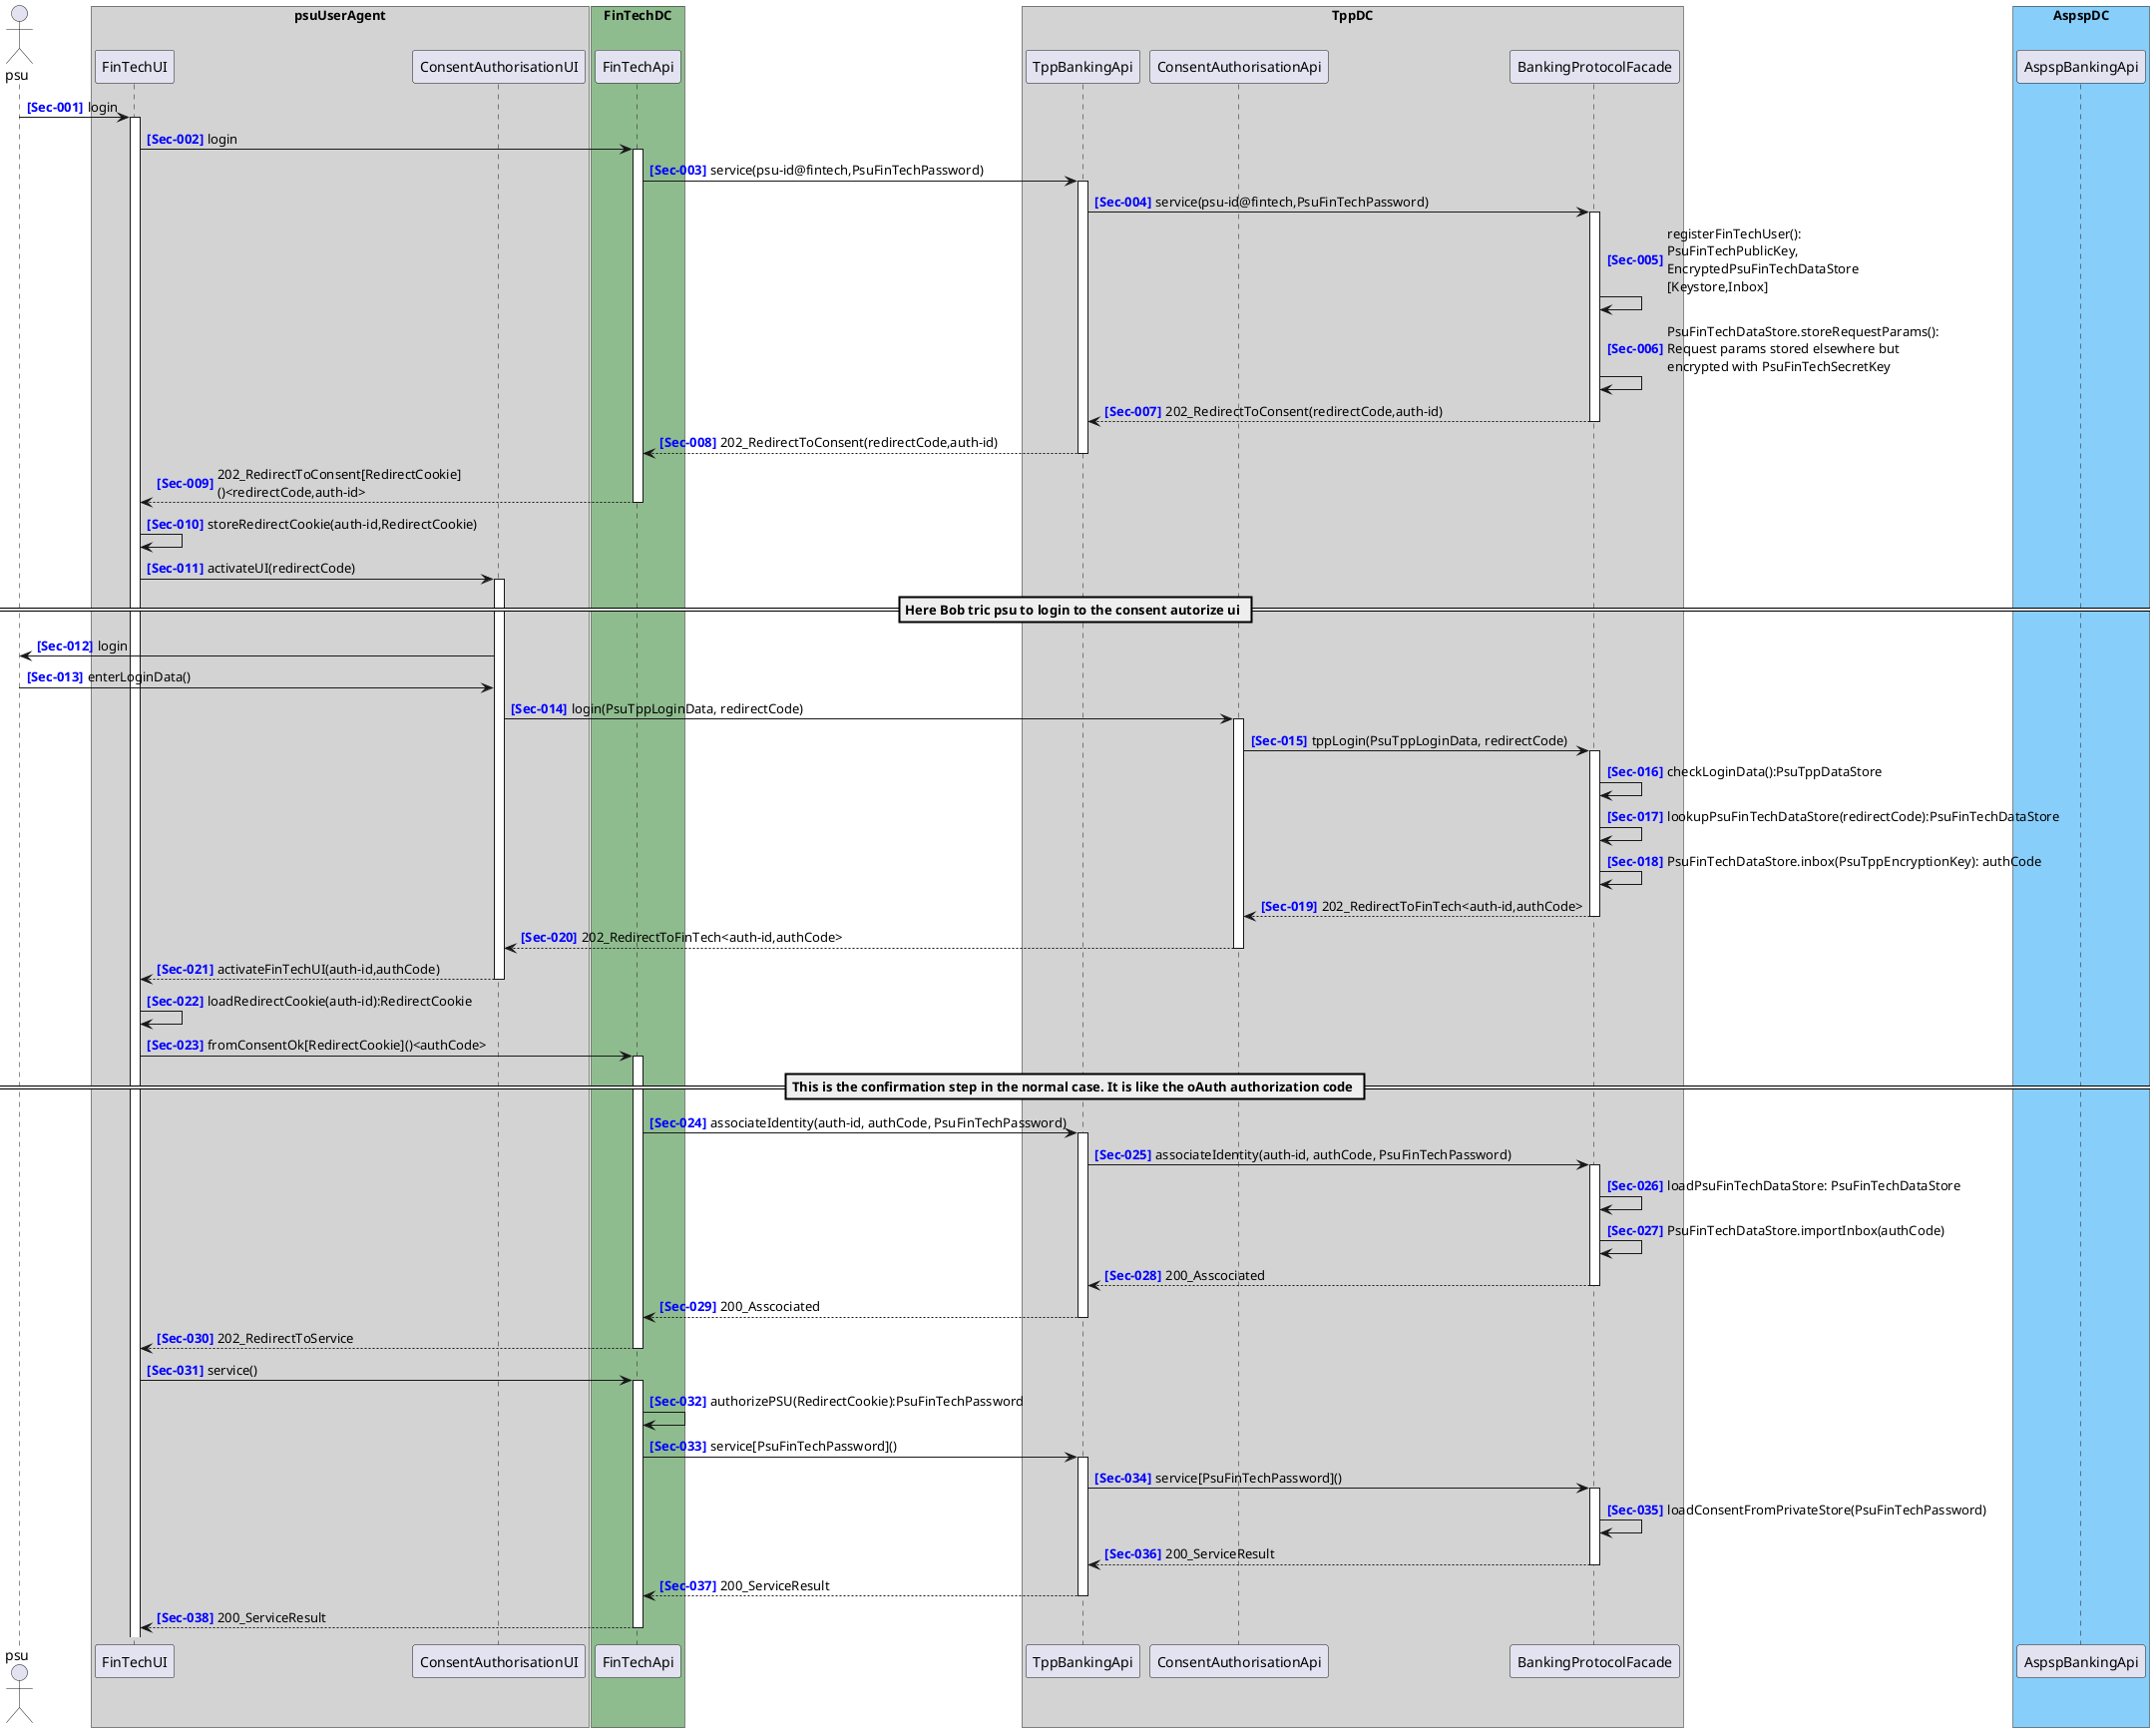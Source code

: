 @startuml

autonumber "<b><color blue>[Sec-000]</color></b>"
actor "psu" as psu
box "psuUserAgent" #LightGray
    participant "FinTechUI" as FinTechUI
    participant "ConsentAuthorisationUI" as ConsentAuthorisationUI
    'participant "OnlineBankingUI" as OnlineBankingUI
end box
box "FinTechDC" #DarkSeaGreen
    participant "FinTechApi" as FinTechApi
end box
box "TppDC" #LightGray
    participant "TppBankingApi" as TppBankingApi
    'participant "TppBankSearchApi" as TppBankSearchApi
    participant "ConsentAuthorisationApi" as ConsentAuthorisationApi

    'participant "RedirectSessionStoreApi" as RedirectSessionStoreApi
    participant "BankingProtocolFacade" as BankingProtocolFacade
    'participant "BankingProtocol" as BankingProtocol
end box
box "AspspDC" #LightSkyBlue
	participant "AspspBankingApi" as AspspBankingApi
    'participant "OnlineBankingApi" as OnlineBankingApi
end box

psu -> FinTechUI ++ : login
FinTechUI -> FinTechApi ++ : login
FinTechApi -> TppBankingApi ++ : service(psu-id@fintech,PsuFinTechPassword)
TppBankingApi -> BankingProtocolFacade ++ : service(psu-id@fintech,PsuFinTechPassword)
BankingProtocolFacade -> BankingProtocolFacade : registerFinTechUser():\nPsuFinTechPublicKey,\nEncryptedPsuFinTechDataStore \n[Keystore,Inbox]
BankingProtocolFacade -> BankingProtocolFacade : PsuFinTechDataStore.storeRequestParams():\nRequest params stored elsewhere but\nencrypted with PsuFinTechSecretKey
return 202_RedirectToConsent(redirectCode,auth-id)
return 202_RedirectToConsent(redirectCode,auth-id)
return 202_RedirectToConsent[RedirectCookie]\n()<redirectCode,auth-id>
FinTechUI -> FinTechUI : storeRedirectCookie(auth-id,RedirectCookie)
FinTechUI -> ConsentAuthorisationUI ++ : activateUI(redirectCode)
== Here Bob tric psu to login to the consent autorize ui ==
ConsentAuthorisationUI -> psu : login
psu -> ConsentAuthorisationUI : enterLoginData()
ConsentAuthorisationUI -> ConsentAuthorisationApi ++ : login(PsuTppLoginData, redirectCode)
ConsentAuthorisationApi -> BankingProtocolFacade ++ : tppLogin(PsuTppLoginData, redirectCode)
BankingProtocolFacade -> BankingProtocolFacade : checkLoginData():PsuTppDataStore
BankingProtocolFacade -> BankingProtocolFacade : lookupPsuFinTechDataStore(redirectCode):PsuFinTechDataStore
BankingProtocolFacade -> BankingProtocolFacade : PsuFinTechDataStore.inbox(PsuTppEncryptionKey): authCode
return 202_RedirectToFinTech<auth-id,authCode>
return 202_RedirectToFinTech<auth-id,authCode>
return activateFinTechUI(auth-id,authCode)
FinTechUI -> FinTechUI : loadRedirectCookie(auth-id):RedirectCookie
FinTechUI -> FinTechApi ++ : fromConsentOk[RedirectCookie]()<authCode>
== This is the confirmation step in the normal case. It is like the oAuth authorization code ==
FinTechApi -> TppBankingApi ++ : associateIdentity(auth-id, authCode, PsuFinTechPassword)
TppBankingApi -> BankingProtocolFacade ++ : associateIdentity(auth-id, authCode, PsuFinTechPassword)
BankingProtocolFacade -> BankingProtocolFacade : loadPsuFinTechDataStore: PsuFinTechDataStore
BankingProtocolFacade -> BankingProtocolFacade : PsuFinTechDataStore.importInbox(authCode)
return 200_Asscociated
return 200_Asscociated
return 202_RedirectToService
FinTechUI -> FinTechApi ++ : service()
FinTechApi -> FinTechApi : authorizePSU(RedirectCookie):PsuFinTechPassword
FinTechApi -> TppBankingApi ++ : service[PsuFinTechPassword]()
TppBankingApi -> BankingProtocolFacade ++ : service[PsuFinTechPassword]()
BankingProtocolFacade -> BankingProtocolFacade : loadConsentFromPrivateStore(PsuFinTechPassword)
return 200_ServiceResult
return 200_ServiceResult
return 200_ServiceResult

@enduml